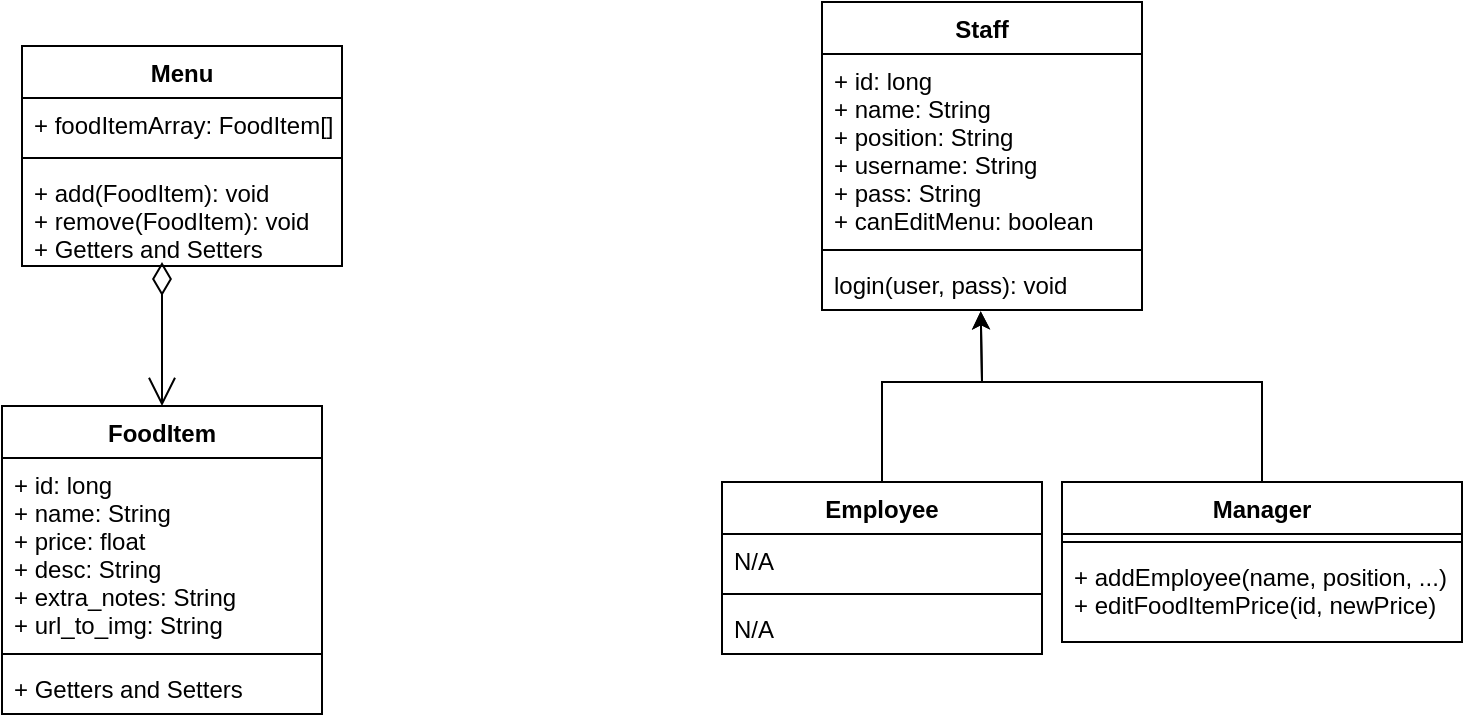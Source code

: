 <mxfile version="20.4.1"><diagram id="hzjN0ymPcRmBAlDXRr_Y" name="Page-1"><mxGraphModel dx="1022" dy="408" grid="1" gridSize="10" guides="1" tooltips="1" connect="1" arrows="1" fold="1" page="1" pageScale="1" pageWidth="850" pageHeight="1100" math="0" shadow="0"><root><mxCell id="0"/><mxCell id="1" parent="0"/><mxCell id="BM-hwBQUzM0qk4UlZ55B-1" value="Menu" style="swimlane;fontStyle=1;align=center;verticalAlign=top;childLayout=stackLayout;horizontal=1;startSize=26;horizontalStack=0;resizeParent=1;resizeParentMax=0;resizeLast=0;collapsible=1;marginBottom=0;" parent="1" vertex="1"><mxGeometry x="90" y="92" width="160" height="110" as="geometry"/></mxCell><mxCell id="BM-hwBQUzM0qk4UlZ55B-2" value="+ foodItemArray: FoodItem[]" style="text;strokeColor=none;fillColor=none;align=left;verticalAlign=top;spacingLeft=4;spacingRight=4;overflow=hidden;rotatable=0;points=[[0,0.5],[1,0.5]];portConstraint=eastwest;" parent="BM-hwBQUzM0qk4UlZ55B-1" vertex="1"><mxGeometry y="26" width="160" height="26" as="geometry"/></mxCell><mxCell id="BM-hwBQUzM0qk4UlZ55B-3" value="" style="line;strokeWidth=1;fillColor=none;align=left;verticalAlign=middle;spacingTop=-1;spacingLeft=3;spacingRight=3;rotatable=0;labelPosition=right;points=[];portConstraint=eastwest;strokeColor=inherit;" parent="BM-hwBQUzM0qk4UlZ55B-1" vertex="1"><mxGeometry y="52" width="160" height="8" as="geometry"/></mxCell><mxCell id="BM-hwBQUzM0qk4UlZ55B-4" value="+ add(FoodItem): void&#10;+ remove(FoodItem): void&#10;+ Getters and Setters" style="text;strokeColor=none;fillColor=none;align=left;verticalAlign=top;spacingLeft=4;spacingRight=4;overflow=hidden;rotatable=0;points=[[0,0.5],[1,0.5]];portConstraint=eastwest;" parent="BM-hwBQUzM0qk4UlZ55B-1" vertex="1"><mxGeometry y="60" width="160" height="50" as="geometry"/></mxCell><mxCell id="BM-hwBQUzM0qk4UlZ55B-5" value="Staff" style="swimlane;fontStyle=1;align=center;verticalAlign=top;childLayout=stackLayout;horizontal=1;startSize=26;horizontalStack=0;resizeParent=1;resizeParentMax=0;resizeLast=0;collapsible=1;marginBottom=0;" parent="1" vertex="1"><mxGeometry x="490" y="70" width="160" height="154" as="geometry"/></mxCell><mxCell id="BM-hwBQUzM0qk4UlZ55B-6" value="+ id: long&#10;+ name: String&#10;+ position: String&#10;+ username: String&#10;+ pass: String&#10;+ canEditMenu: boolean" style="text;strokeColor=none;fillColor=none;align=left;verticalAlign=top;spacingLeft=4;spacingRight=4;overflow=hidden;rotatable=0;points=[[0,0.5],[1,0.5]];portConstraint=eastwest;" parent="BM-hwBQUzM0qk4UlZ55B-5" vertex="1"><mxGeometry y="26" width="160" height="94" as="geometry"/></mxCell><mxCell id="BM-hwBQUzM0qk4UlZ55B-7" value="" style="line;strokeWidth=1;fillColor=none;align=left;verticalAlign=middle;spacingTop=-1;spacingLeft=3;spacingRight=3;rotatable=0;labelPosition=right;points=[];portConstraint=eastwest;strokeColor=inherit;" parent="BM-hwBQUzM0qk4UlZ55B-5" vertex="1"><mxGeometry y="120" width="160" height="8" as="geometry"/></mxCell><mxCell id="BM-hwBQUzM0qk4UlZ55B-8" value="login(user, pass): void" style="text;strokeColor=none;fillColor=none;align=left;verticalAlign=top;spacingLeft=4;spacingRight=4;overflow=hidden;rotatable=0;points=[[0,0.5],[1,0.5]];portConstraint=eastwest;" parent="BM-hwBQUzM0qk4UlZ55B-5" vertex="1"><mxGeometry y="128" width="160" height="26" as="geometry"/></mxCell><mxCell id="BM-hwBQUzM0qk4UlZ55B-9" value="Manager" style="swimlane;fontStyle=1;align=center;verticalAlign=top;childLayout=stackLayout;horizontal=1;startSize=26;horizontalStack=0;resizeParent=1;resizeParentMax=0;resizeLast=0;collapsible=1;marginBottom=0;" parent="1" vertex="1"><mxGeometry x="610" y="310" width="200" height="80" as="geometry"/></mxCell><mxCell id="BM-hwBQUzM0qk4UlZ55B-11" value="" style="line;strokeWidth=1;fillColor=none;align=left;verticalAlign=middle;spacingTop=-1;spacingLeft=3;spacingRight=3;rotatable=0;labelPosition=right;points=[];portConstraint=eastwest;strokeColor=inherit;" parent="BM-hwBQUzM0qk4UlZ55B-9" vertex="1"><mxGeometry y="26" width="200" height="8" as="geometry"/></mxCell><mxCell id="BM-hwBQUzM0qk4UlZ55B-12" value="+ addEmployee(name, position, ...)&#10;+ editFoodItemPrice(id, newPrice)" style="text;strokeColor=none;fillColor=none;align=left;verticalAlign=top;spacingLeft=4;spacingRight=4;overflow=hidden;rotatable=0;points=[[0,0.5],[1,0.5]];portConstraint=eastwest;" parent="BM-hwBQUzM0qk4UlZ55B-9" vertex="1"><mxGeometry y="34" width="200" height="46" as="geometry"/></mxCell><mxCell id="BM-hwBQUzM0qk4UlZ55B-13" value="FoodItem" style="swimlane;fontStyle=1;align=center;verticalAlign=top;childLayout=stackLayout;horizontal=1;startSize=26;horizontalStack=0;resizeParent=1;resizeParentMax=0;resizeLast=0;collapsible=1;marginBottom=0;" parent="1" vertex="1"><mxGeometry x="80" y="272" width="160" height="154" as="geometry"/></mxCell><mxCell id="BM-hwBQUzM0qk4UlZ55B-14" value="+ id: long&#10;+ name: String&#10;+ price: float&#10;+ desc: String&#10;+ extra_notes: String&#10;+ url_to_img: String" style="text;strokeColor=none;fillColor=none;align=left;verticalAlign=top;spacingLeft=4;spacingRight=4;overflow=hidden;rotatable=0;points=[[0,0.5],[1,0.5]];portConstraint=eastwest;" parent="BM-hwBQUzM0qk4UlZ55B-13" vertex="1"><mxGeometry y="26" width="160" height="94" as="geometry"/></mxCell><mxCell id="BM-hwBQUzM0qk4UlZ55B-15" value="" style="line;strokeWidth=1;fillColor=none;align=left;verticalAlign=middle;spacingTop=-1;spacingLeft=3;spacingRight=3;rotatable=0;labelPosition=right;points=[];portConstraint=eastwest;strokeColor=inherit;" parent="BM-hwBQUzM0qk4UlZ55B-13" vertex="1"><mxGeometry y="120" width="160" height="8" as="geometry"/></mxCell><mxCell id="BM-hwBQUzM0qk4UlZ55B-16" value="+ Getters and Setters" style="text;strokeColor=none;fillColor=none;align=left;verticalAlign=top;spacingLeft=4;spacingRight=4;overflow=hidden;rotatable=0;points=[[0,0.5],[1,0.5]];portConstraint=eastwest;" parent="BM-hwBQUzM0qk4UlZ55B-13" vertex="1"><mxGeometry y="128" width="160" height="26" as="geometry"/></mxCell><mxCell id="zHB_PHRCmJvBuThM_DU8-4" value="" style="endArrow=open;html=1;endSize=12;startArrow=diamondThin;startSize=14;startFill=0;edgeStyle=orthogonalEdgeStyle;align=left;verticalAlign=bottom;rounded=0;entryX=0.5;entryY=0;entryDx=0;entryDy=0;" parent="1" target="BM-hwBQUzM0qk4UlZ55B-13" edge="1"><mxGeometry x="-1" y="3" relative="1" as="geometry"><mxPoint x="160" y="200" as="sourcePoint"/><mxPoint x="500" y="250" as="targetPoint"/><Array as="points"><mxPoint x="160" y="236"/><mxPoint x="160" y="236"/></Array></mxGeometry></mxCell><mxCell id="zHB_PHRCmJvBuThM_DU8-6" value="Employee" style="swimlane;fontStyle=1;align=center;verticalAlign=top;childLayout=stackLayout;horizontal=1;startSize=26;horizontalStack=0;resizeParent=1;resizeParentMax=0;resizeLast=0;collapsible=1;marginBottom=0;" parent="1" vertex="1"><mxGeometry x="440" y="310" width="160" height="86" as="geometry"/></mxCell><mxCell id="zHB_PHRCmJvBuThM_DU8-7" value="N/A" style="text;strokeColor=none;fillColor=none;align=left;verticalAlign=top;spacingLeft=4;spacingRight=4;overflow=hidden;rotatable=0;points=[[0,0.5],[1,0.5]];portConstraint=eastwest;" parent="zHB_PHRCmJvBuThM_DU8-6" vertex="1"><mxGeometry y="26" width="160" height="26" as="geometry"/></mxCell><mxCell id="zHB_PHRCmJvBuThM_DU8-8" value="" style="line;strokeWidth=1;fillColor=none;align=left;verticalAlign=middle;spacingTop=-1;spacingLeft=3;spacingRight=3;rotatable=0;labelPosition=right;points=[];portConstraint=eastwest;strokeColor=inherit;" parent="zHB_PHRCmJvBuThM_DU8-6" vertex="1"><mxGeometry y="52" width="160" height="8" as="geometry"/></mxCell><mxCell id="zHB_PHRCmJvBuThM_DU8-9" value="N/A" style="text;strokeColor=none;fillColor=none;align=left;verticalAlign=top;spacingLeft=4;spacingRight=4;overflow=hidden;rotatable=0;points=[[0,0.5],[1,0.5]];portConstraint=eastwest;" parent="zHB_PHRCmJvBuThM_DU8-6" vertex="1"><mxGeometry y="60" width="160" height="26" as="geometry"/></mxCell><mxCell id="a_oDX2DVrS_gs5HMyWNk-1" value="" style="endArrow=classic;html=1;rounded=0;entryX=0.496;entryY=1.026;entryDx=0;entryDy=0;entryPerimeter=0;exitX=0.5;exitY=0;exitDx=0;exitDy=0;" edge="1" parent="1" source="zHB_PHRCmJvBuThM_DU8-6" target="BM-hwBQUzM0qk4UlZ55B-8"><mxGeometry width="50" height="50" relative="1" as="geometry"><mxPoint x="400" y="300" as="sourcePoint"/><mxPoint x="450" y="250" as="targetPoint"/><Array as="points"><mxPoint x="520" y="260"/><mxPoint x="570" y="260"/></Array></mxGeometry></mxCell><mxCell id="a_oDX2DVrS_gs5HMyWNk-2" value="" style="endArrow=classic;html=1;rounded=0;exitX=0.5;exitY=0;exitDx=0;exitDy=0;entryX=0.496;entryY=1.022;entryDx=0;entryDy=0;entryPerimeter=0;" edge="1" parent="1" source="BM-hwBQUzM0qk4UlZ55B-9" target="BM-hwBQUzM0qk4UlZ55B-8"><mxGeometry width="50" height="50" relative="1" as="geometry"><mxPoint x="530.0" y="320" as="sourcePoint"/><mxPoint x="570" y="230" as="targetPoint"/><Array as="points"><mxPoint x="710" y="260"/><mxPoint x="570" y="260"/></Array></mxGeometry></mxCell></root></mxGraphModel></diagram></mxfile>